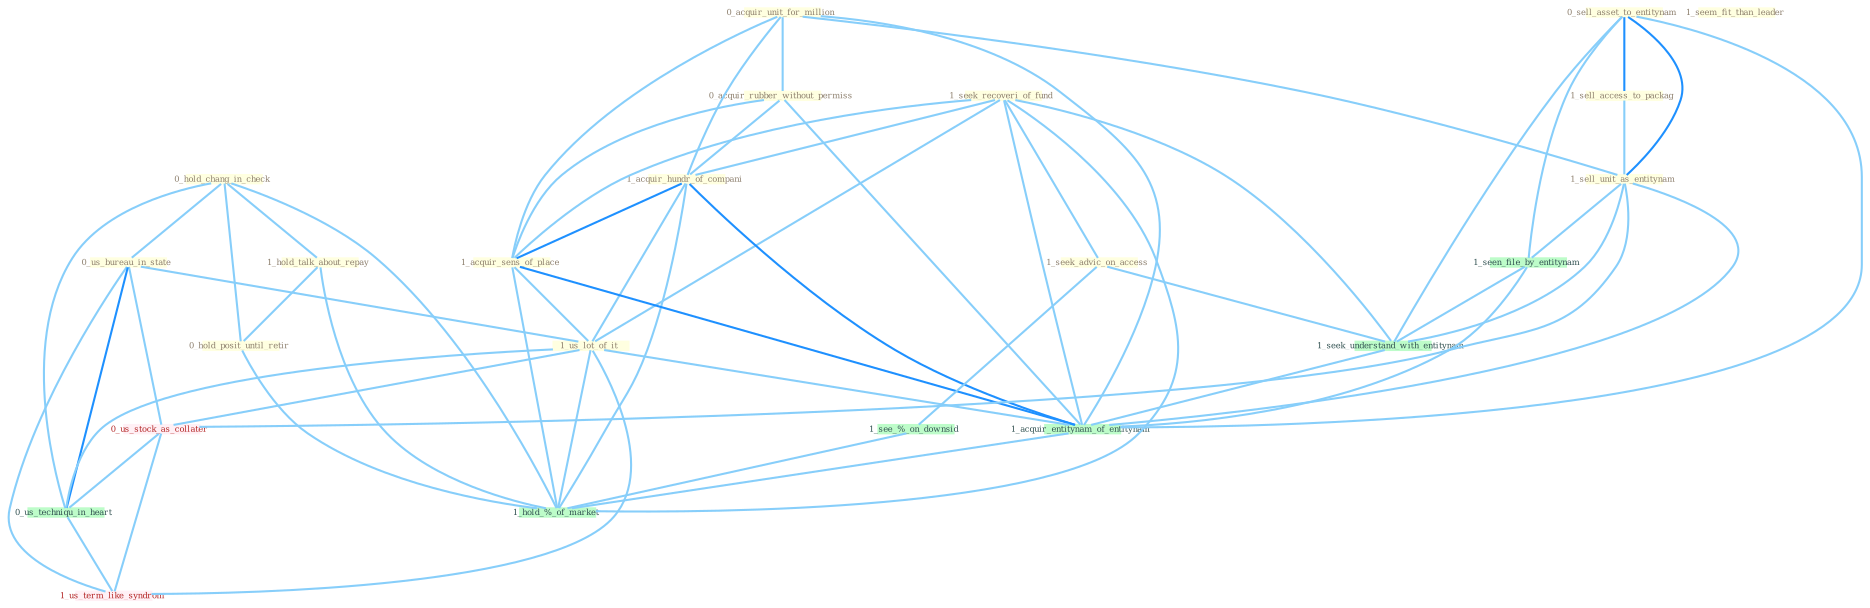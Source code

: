 Graph G{ 
    node
    [shape=polygon,style=filled,width=.5,height=.06,color="#BDFCC9",fixedsize=true,fontsize=4,
    fontcolor="#2f4f4f"];
    {node
    [color="#ffffe0", fontcolor="#8b7d6b"] "0_hold_chang_in_check " "0_acquir_unit_for_million " "1_seek_recoveri_of_fund " "0_acquir_rubber_without_permiss " "1_seem_fit_than_leader " "0_sell_asset_to_entitynam " "1_acquir_hundr_of_compani " "0_us_bureau_in_state " "1_acquir_sens_of_place " "1_sell_access_to_packag " "1_sell_unit_as_entitynam " "1_hold_talk_about_repay " "1_seek_advic_on_access " "1_us_lot_of_it " "0_hold_posit_until_retir "}
{node [color="#fff0f5", fontcolor="#b22222"] "0_us_stock_as_collater " "1_us_term_like_syndrom "}
edge [color="#B0E2FF"];

	"0_hold_chang_in_check " -- "0_us_bureau_in_state " [w="1", color="#87cefa" ];
	"0_hold_chang_in_check " -- "1_hold_talk_about_repay " [w="1", color="#87cefa" ];
	"0_hold_chang_in_check " -- "0_hold_posit_until_retir " [w="1", color="#87cefa" ];
	"0_hold_chang_in_check " -- "0_us_techniqu_in_heart " [w="1", color="#87cefa" ];
	"0_hold_chang_in_check " -- "1_hold_%_of_market " [w="1", color="#87cefa" ];
	"0_acquir_unit_for_million " -- "0_acquir_rubber_without_permiss " [w="1", color="#87cefa" ];
	"0_acquir_unit_for_million " -- "1_acquir_hundr_of_compani " [w="1", color="#87cefa" ];
	"0_acquir_unit_for_million " -- "1_acquir_sens_of_place " [w="1", color="#87cefa" ];
	"0_acquir_unit_for_million " -- "1_sell_unit_as_entitynam " [w="1", color="#87cefa" ];
	"0_acquir_unit_for_million " -- "1_acquir_entitynam_of_entitynam " [w="1", color="#87cefa" ];
	"1_seek_recoveri_of_fund " -- "1_acquir_hundr_of_compani " [w="1", color="#87cefa" ];
	"1_seek_recoveri_of_fund " -- "1_acquir_sens_of_place " [w="1", color="#87cefa" ];
	"1_seek_recoveri_of_fund " -- "1_seek_advic_on_access " [w="1", color="#87cefa" ];
	"1_seek_recoveri_of_fund " -- "1_us_lot_of_it " [w="1", color="#87cefa" ];
	"1_seek_recoveri_of_fund " -- "1_seek_understand_with_entitynam " [w="1", color="#87cefa" ];
	"1_seek_recoveri_of_fund " -- "1_acquir_entitynam_of_entitynam " [w="1", color="#87cefa" ];
	"1_seek_recoveri_of_fund " -- "1_hold_%_of_market " [w="1", color="#87cefa" ];
	"0_acquir_rubber_without_permiss " -- "1_acquir_hundr_of_compani " [w="1", color="#87cefa" ];
	"0_acquir_rubber_without_permiss " -- "1_acquir_sens_of_place " [w="1", color="#87cefa" ];
	"0_acquir_rubber_without_permiss " -- "1_acquir_entitynam_of_entitynam " [w="1", color="#87cefa" ];
	"0_sell_asset_to_entitynam " -- "1_sell_access_to_packag " [w="2", color="#1e90ff" , len=0.8];
	"0_sell_asset_to_entitynam " -- "1_sell_unit_as_entitynam " [w="2", color="#1e90ff" , len=0.8];
	"0_sell_asset_to_entitynam " -- "1_seen_file_by_entitynam " [w="1", color="#87cefa" ];
	"0_sell_asset_to_entitynam " -- "1_seek_understand_with_entitynam " [w="1", color="#87cefa" ];
	"0_sell_asset_to_entitynam " -- "1_acquir_entitynam_of_entitynam " [w="1", color="#87cefa" ];
	"1_acquir_hundr_of_compani " -- "1_acquir_sens_of_place " [w="2", color="#1e90ff" , len=0.8];
	"1_acquir_hundr_of_compani " -- "1_us_lot_of_it " [w="1", color="#87cefa" ];
	"1_acquir_hundr_of_compani " -- "1_acquir_entitynam_of_entitynam " [w="2", color="#1e90ff" , len=0.8];
	"1_acquir_hundr_of_compani " -- "1_hold_%_of_market " [w="1", color="#87cefa" ];
	"0_us_bureau_in_state " -- "1_us_lot_of_it " [w="1", color="#87cefa" ];
	"0_us_bureau_in_state " -- "0_us_stock_as_collater " [w="1", color="#87cefa" ];
	"0_us_bureau_in_state " -- "0_us_techniqu_in_heart " [w="2", color="#1e90ff" , len=0.8];
	"0_us_bureau_in_state " -- "1_us_term_like_syndrom " [w="1", color="#87cefa" ];
	"1_acquir_sens_of_place " -- "1_us_lot_of_it " [w="1", color="#87cefa" ];
	"1_acquir_sens_of_place " -- "1_acquir_entitynam_of_entitynam " [w="2", color="#1e90ff" , len=0.8];
	"1_acquir_sens_of_place " -- "1_hold_%_of_market " [w="1", color="#87cefa" ];
	"1_sell_access_to_packag " -- "1_sell_unit_as_entitynam " [w="1", color="#87cefa" ];
	"1_sell_unit_as_entitynam " -- "1_seen_file_by_entitynam " [w="1", color="#87cefa" ];
	"1_sell_unit_as_entitynam " -- "0_us_stock_as_collater " [w="1", color="#87cefa" ];
	"1_sell_unit_as_entitynam " -- "1_seek_understand_with_entitynam " [w="1", color="#87cefa" ];
	"1_sell_unit_as_entitynam " -- "1_acquir_entitynam_of_entitynam " [w="1", color="#87cefa" ];
	"1_hold_talk_about_repay " -- "0_hold_posit_until_retir " [w="1", color="#87cefa" ];
	"1_hold_talk_about_repay " -- "1_hold_%_of_market " [w="1", color="#87cefa" ];
	"1_seek_advic_on_access " -- "1_seek_understand_with_entitynam " [w="1", color="#87cefa" ];
	"1_seek_advic_on_access " -- "1_see_%_on_downsid " [w="1", color="#87cefa" ];
	"1_us_lot_of_it " -- "0_us_stock_as_collater " [w="1", color="#87cefa" ];
	"1_us_lot_of_it " -- "1_acquir_entitynam_of_entitynam " [w="1", color="#87cefa" ];
	"1_us_lot_of_it " -- "0_us_techniqu_in_heart " [w="1", color="#87cefa" ];
	"1_us_lot_of_it " -- "1_us_term_like_syndrom " [w="1", color="#87cefa" ];
	"1_us_lot_of_it " -- "1_hold_%_of_market " [w="1", color="#87cefa" ];
	"0_hold_posit_until_retir " -- "1_hold_%_of_market " [w="1", color="#87cefa" ];
	"1_seen_file_by_entitynam " -- "1_seek_understand_with_entitynam " [w="1", color="#87cefa" ];
	"1_seen_file_by_entitynam " -- "1_acquir_entitynam_of_entitynam " [w="1", color="#87cefa" ];
	"0_us_stock_as_collater " -- "0_us_techniqu_in_heart " [w="1", color="#87cefa" ];
	"0_us_stock_as_collater " -- "1_us_term_like_syndrom " [w="1", color="#87cefa" ];
	"1_seek_understand_with_entitynam " -- "1_acquir_entitynam_of_entitynam " [w="1", color="#87cefa" ];
	"1_acquir_entitynam_of_entitynam " -- "1_hold_%_of_market " [w="1", color="#87cefa" ];
	"0_us_techniqu_in_heart " -- "1_us_term_like_syndrom " [w="1", color="#87cefa" ];
	"1_see_%_on_downsid " -- "1_hold_%_of_market " [w="1", color="#87cefa" ];
}